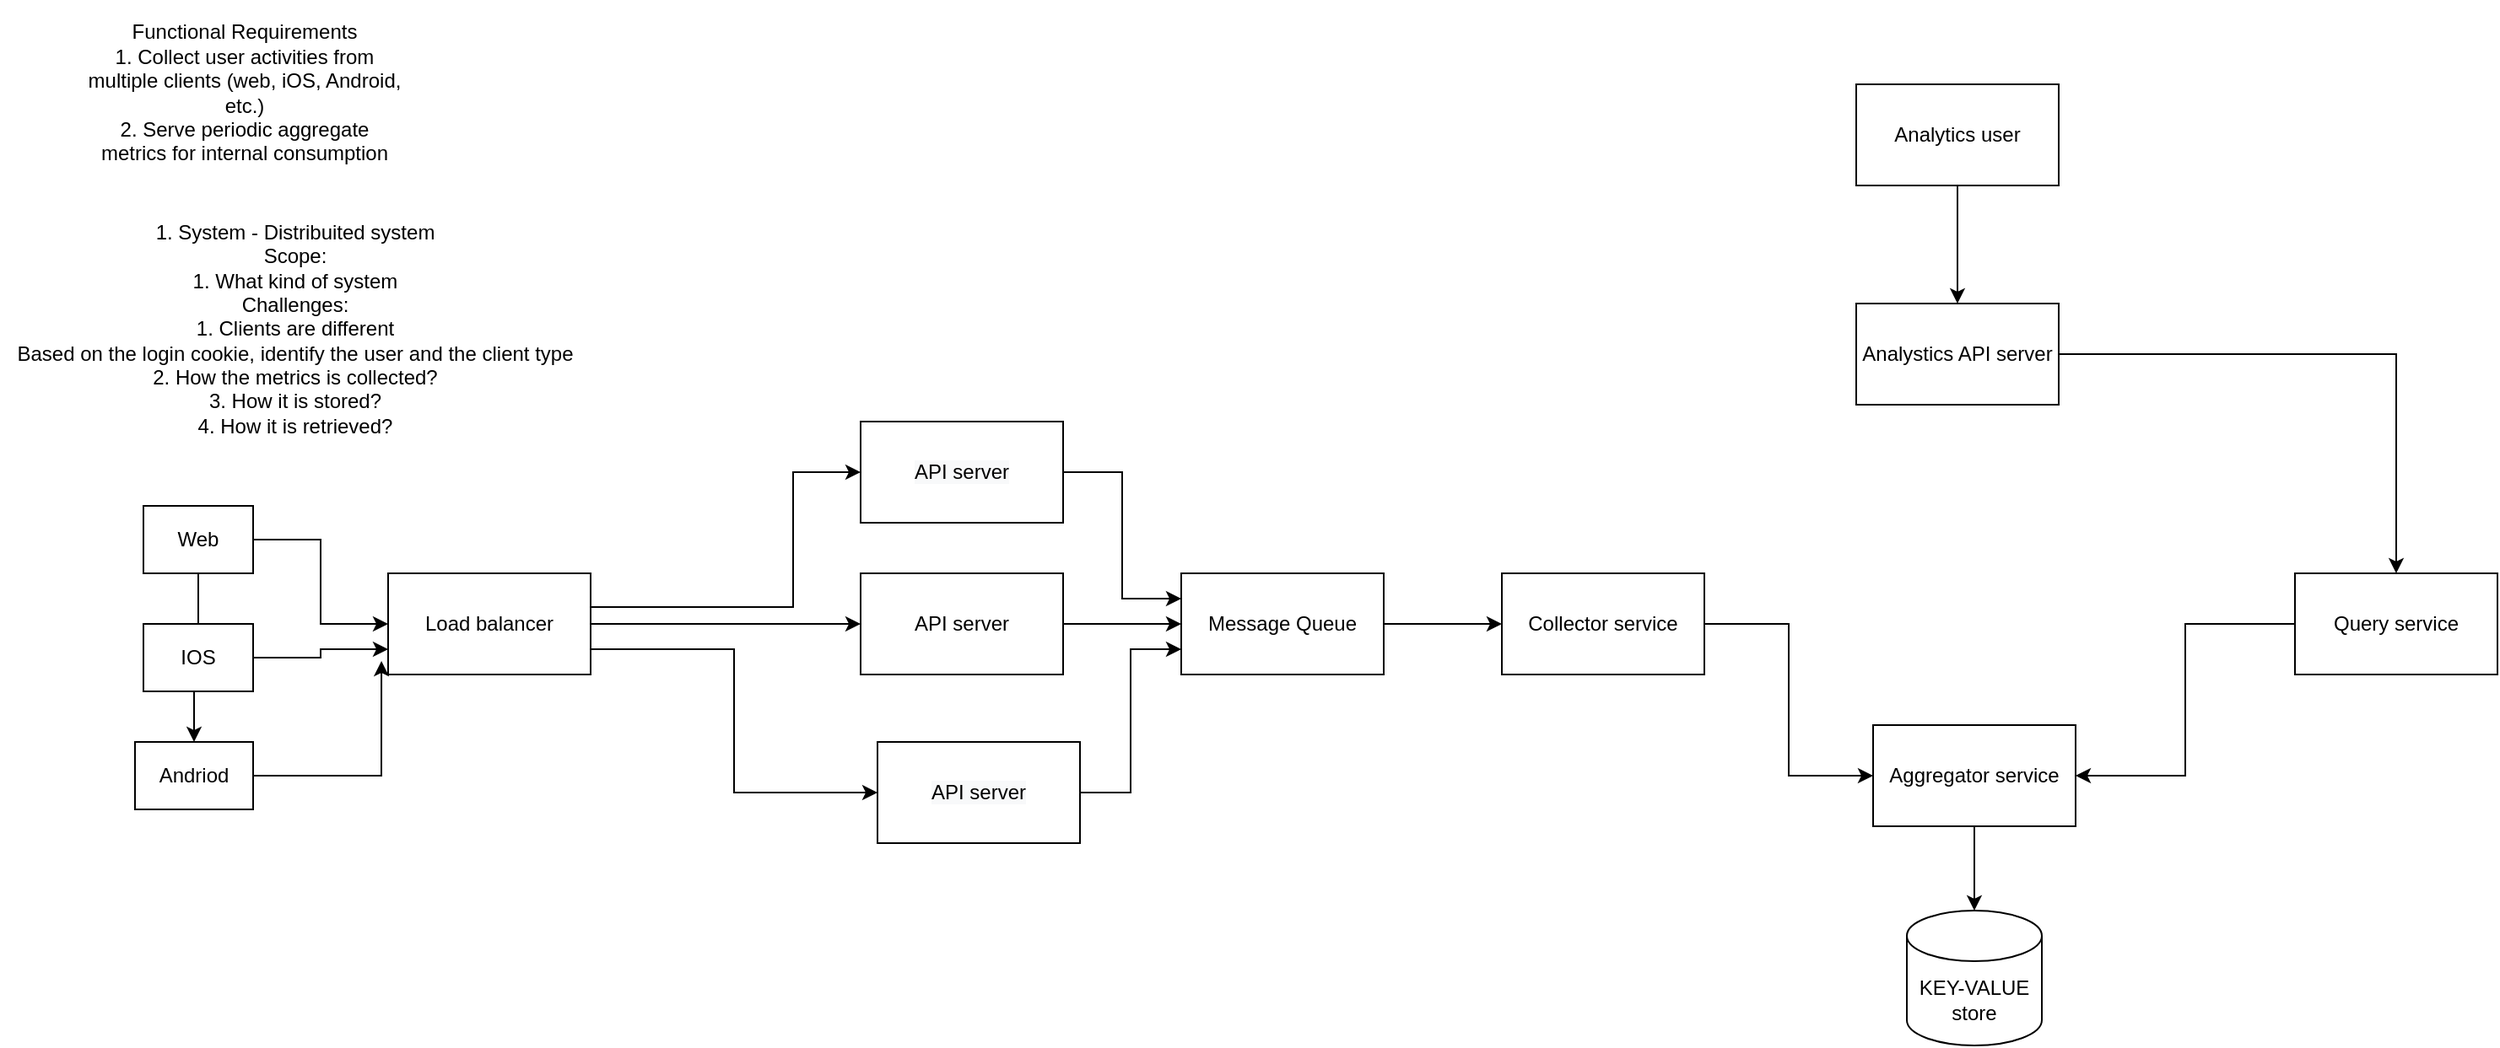 <mxfile version="17.1.2" type="device"><diagram id="Bww1346ra1rNo72jNGC-" name="Page-1"><mxGraphModel dx="1426" dy="846" grid="1" gridSize="10" guides="1" tooltips="1" connect="1" arrows="1" fold="1" page="1" pageScale="1" pageWidth="850" pageHeight="1100" math="0" shadow="0"><root><mxCell id="0"/><mxCell id="1" parent="0"/><mxCell id="iATOyTklY6XzvNIGV0ve-1" value="1. System - Distribuited system&lt;br&gt;Scope:&lt;br&gt;1. What kind of system&lt;br&gt;Challenges:&lt;br&gt;1. Clients are different&lt;br&gt;Based on the login cookie, identify the user and the client type&lt;br&gt;2. How the metrics is collected?&lt;br&gt;3. How it is stored?&lt;br&gt;4. How it is retrieved?" style="text;html=1;strokeColor=none;fillColor=none;align=center;verticalAlign=middle;whiteSpace=wrap;rounded=0;" vertex="1" parent="1"><mxGeometry y="180" width="350" height="130" as="geometry"/></mxCell><mxCell id="iATOyTklY6XzvNIGV0ve-2" value="Functional Requirements&lt;br&gt;1.&amp;nbsp;&lt;span&gt;Collect user activities from multiple clients (web, iOS, Android, etc.)&lt;/span&gt;&lt;div&gt;2. Serve periodic aggregate metrics for internal consumption&lt;/div&gt;" style="text;html=1;strokeColor=none;fillColor=none;align=center;verticalAlign=middle;whiteSpace=wrap;rounded=0;" vertex="1" parent="1"><mxGeometry x="50" y="50" width="190" height="110" as="geometry"/></mxCell><mxCell id="iATOyTklY6XzvNIGV0ve-7" style="edgeStyle=orthogonalEdgeStyle;rounded=0;orthogonalLoop=1;jettySize=auto;html=1;" edge="1" parent="1" source="iATOyTklY6XzvNIGV0ve-3" target="iATOyTklY6XzvNIGV0ve-6"><mxGeometry relative="1" as="geometry"/></mxCell><mxCell id="iATOyTklY6XzvNIGV0ve-10" value="" style="edgeStyle=orthogonalEdgeStyle;rounded=0;orthogonalLoop=1;jettySize=auto;html=1;" edge="1" parent="1" source="iATOyTklY6XzvNIGV0ve-3" target="iATOyTklY6XzvNIGV0ve-5"><mxGeometry relative="1" as="geometry"/></mxCell><mxCell id="iATOyTklY6XzvNIGV0ve-3" value="Web" style="rounded=0;whiteSpace=wrap;html=1;" vertex="1" parent="1"><mxGeometry x="85" y="350" width="65" height="40" as="geometry"/></mxCell><mxCell id="iATOyTklY6XzvNIGV0ve-8" style="edgeStyle=orthogonalEdgeStyle;rounded=0;orthogonalLoop=1;jettySize=auto;html=1;exitX=1;exitY=0.5;exitDx=0;exitDy=0;entryX=0;entryY=0.75;entryDx=0;entryDy=0;" edge="1" parent="1" source="iATOyTklY6XzvNIGV0ve-4" target="iATOyTklY6XzvNIGV0ve-6"><mxGeometry relative="1" as="geometry"><mxPoint x="270" y="400" as="targetPoint"/></mxGeometry></mxCell><mxCell id="iATOyTklY6XzvNIGV0ve-4" value="IOS" style="rounded=0;whiteSpace=wrap;html=1;" vertex="1" parent="1"><mxGeometry x="85" y="420" width="65" height="40" as="geometry"/></mxCell><mxCell id="iATOyTklY6XzvNIGV0ve-9" style="edgeStyle=orthogonalEdgeStyle;rounded=0;orthogonalLoop=1;jettySize=auto;html=1;entryX=-0.033;entryY=0.867;entryDx=0;entryDy=0;entryPerimeter=0;" edge="1" parent="1" source="iATOyTklY6XzvNIGV0ve-5" target="iATOyTklY6XzvNIGV0ve-6"><mxGeometry relative="1" as="geometry"/></mxCell><mxCell id="iATOyTklY6XzvNIGV0ve-5" value="Andriod" style="rounded=0;whiteSpace=wrap;html=1;" vertex="1" parent="1"><mxGeometry x="80" y="490" width="70" height="40" as="geometry"/></mxCell><mxCell id="iATOyTklY6XzvNIGV0ve-14" style="edgeStyle=orthogonalEdgeStyle;rounded=0;orthogonalLoop=1;jettySize=auto;html=1;entryX=0;entryY=0.5;entryDx=0;entryDy=0;" edge="1" parent="1" source="iATOyTklY6XzvNIGV0ve-6" target="iATOyTklY6XzvNIGV0ve-11"><mxGeometry relative="1" as="geometry"><Array as="points"><mxPoint x="470" y="410"/><mxPoint x="470" y="330"/></Array></mxGeometry></mxCell><mxCell id="iATOyTklY6XzvNIGV0ve-15" style="edgeStyle=orthogonalEdgeStyle;rounded=0;orthogonalLoop=1;jettySize=auto;html=1;entryX=0;entryY=0.5;entryDx=0;entryDy=0;" edge="1" parent="1" source="iATOyTklY6XzvNIGV0ve-6" target="iATOyTklY6XzvNIGV0ve-12"><mxGeometry relative="1" as="geometry"/></mxCell><mxCell id="iATOyTklY6XzvNIGV0ve-16" style="edgeStyle=orthogonalEdgeStyle;rounded=0;orthogonalLoop=1;jettySize=auto;html=1;exitX=1;exitY=0.75;exitDx=0;exitDy=0;entryX=0;entryY=0.5;entryDx=0;entryDy=0;" edge="1" parent="1" source="iATOyTklY6XzvNIGV0ve-6" target="iATOyTklY6XzvNIGV0ve-13"><mxGeometry relative="1" as="geometry"/></mxCell><mxCell id="iATOyTklY6XzvNIGV0ve-6" value="Load balancer" style="rounded=0;whiteSpace=wrap;html=1;" vertex="1" parent="1"><mxGeometry x="230" y="390" width="120" height="60" as="geometry"/></mxCell><mxCell id="iATOyTklY6XzvNIGV0ve-18" style="edgeStyle=orthogonalEdgeStyle;rounded=0;orthogonalLoop=1;jettySize=auto;html=1;entryX=0;entryY=0.25;entryDx=0;entryDy=0;" edge="1" parent="1" source="iATOyTklY6XzvNIGV0ve-11" target="iATOyTklY6XzvNIGV0ve-17"><mxGeometry relative="1" as="geometry"/></mxCell><mxCell id="iATOyTklY6XzvNIGV0ve-11" value="&lt;meta charset=&quot;utf-8&quot;&gt;&lt;span style=&quot;color: rgb(0, 0, 0); font-family: helvetica; font-size: 12px; font-style: normal; font-weight: 400; letter-spacing: normal; text-align: center; text-indent: 0px; text-transform: none; word-spacing: 0px; background-color: rgb(248, 249, 250); display: inline; float: none;&quot;&gt;API server&lt;/span&gt;" style="rounded=0;whiteSpace=wrap;html=1;" vertex="1" parent="1"><mxGeometry x="510" y="300" width="120" height="60" as="geometry"/></mxCell><mxCell id="iATOyTklY6XzvNIGV0ve-19" style="edgeStyle=orthogonalEdgeStyle;rounded=0;orthogonalLoop=1;jettySize=auto;html=1;entryX=0;entryY=0.5;entryDx=0;entryDy=0;" edge="1" parent="1" source="iATOyTklY6XzvNIGV0ve-12" target="iATOyTklY6XzvNIGV0ve-17"><mxGeometry relative="1" as="geometry"/></mxCell><mxCell id="iATOyTklY6XzvNIGV0ve-12" value="API server" style="rounded=0;whiteSpace=wrap;html=1;" vertex="1" parent="1"><mxGeometry x="510" y="390" width="120" height="60" as="geometry"/></mxCell><mxCell id="iATOyTklY6XzvNIGV0ve-20" style="edgeStyle=orthogonalEdgeStyle;rounded=0;orthogonalLoop=1;jettySize=auto;html=1;entryX=0;entryY=0.75;entryDx=0;entryDy=0;" edge="1" parent="1" source="iATOyTklY6XzvNIGV0ve-13" target="iATOyTklY6XzvNIGV0ve-17"><mxGeometry relative="1" as="geometry"/></mxCell><mxCell id="iATOyTklY6XzvNIGV0ve-13" value="&lt;meta charset=&quot;utf-8&quot;&gt;&lt;span style=&quot;color: rgb(0, 0, 0); font-family: helvetica; font-size: 12px; font-style: normal; font-weight: 400; letter-spacing: normal; text-align: center; text-indent: 0px; text-transform: none; word-spacing: 0px; background-color: rgb(248, 249, 250); display: inline; float: none;&quot;&gt;API server&lt;/span&gt;" style="rounded=0;whiteSpace=wrap;html=1;" vertex="1" parent="1"><mxGeometry x="520" y="490" width="120" height="60" as="geometry"/></mxCell><mxCell id="iATOyTklY6XzvNIGV0ve-23" style="edgeStyle=orthogonalEdgeStyle;rounded=0;orthogonalLoop=1;jettySize=auto;html=1;entryX=0;entryY=0.5;entryDx=0;entryDy=0;" edge="1" parent="1" source="iATOyTklY6XzvNIGV0ve-17" target="iATOyTklY6XzvNIGV0ve-22"><mxGeometry relative="1" as="geometry"/></mxCell><mxCell id="iATOyTklY6XzvNIGV0ve-17" value="Message Queue" style="rounded=0;whiteSpace=wrap;html=1;" vertex="1" parent="1"><mxGeometry x="700" y="390" width="120" height="60" as="geometry"/></mxCell><mxCell id="iATOyTklY6XzvNIGV0ve-24" style="edgeStyle=orthogonalEdgeStyle;rounded=0;orthogonalLoop=1;jettySize=auto;html=1;entryX=0;entryY=0.5;entryDx=0;entryDy=0;" edge="1" parent="1" source="iATOyTklY6XzvNIGV0ve-22" target="iATOyTklY6XzvNIGV0ve-33"><mxGeometry relative="1" as="geometry"><mxPoint x="950" y="530" as="targetPoint"/></mxGeometry></mxCell><mxCell id="iATOyTklY6XzvNIGV0ve-22" value="Collector service" style="rounded=0;whiteSpace=wrap;html=1;" vertex="1" parent="1"><mxGeometry x="890" y="390" width="120" height="60" as="geometry"/></mxCell><mxCell id="iATOyTklY6XzvNIGV0ve-28" style="edgeStyle=orthogonalEdgeStyle;rounded=0;orthogonalLoop=1;jettySize=auto;html=1;entryX=1;entryY=0.5;entryDx=0;entryDy=0;" edge="1" parent="1" source="iATOyTklY6XzvNIGV0ve-26" target="iATOyTklY6XzvNIGV0ve-33"><mxGeometry relative="1" as="geometry"/></mxCell><mxCell id="iATOyTklY6XzvNIGV0ve-26" value="Query service" style="rounded=0;whiteSpace=wrap;html=1;" vertex="1" parent="1"><mxGeometry x="1360" y="390" width="120" height="60" as="geometry"/></mxCell><mxCell id="iATOyTklY6XzvNIGV0ve-27" value="KEY-VALUE store" style="shape=cylinder3;whiteSpace=wrap;html=1;boundedLbl=1;backgroundOutline=1;size=15;" vertex="1" parent="1"><mxGeometry x="1130" y="590" width="80" height="80" as="geometry"/></mxCell><mxCell id="iATOyTklY6XzvNIGV0ve-32" style="edgeStyle=orthogonalEdgeStyle;rounded=0;orthogonalLoop=1;jettySize=auto;html=1;entryX=0.5;entryY=0;entryDx=0;entryDy=0;" edge="1" parent="1" source="iATOyTklY6XzvNIGV0ve-29" target="iATOyTklY6XzvNIGV0ve-26"><mxGeometry relative="1" as="geometry"/></mxCell><mxCell id="iATOyTklY6XzvNIGV0ve-29" value="Analystics API server" style="rounded=0;whiteSpace=wrap;html=1;" vertex="1" parent="1"><mxGeometry x="1100" y="230" width="120" height="60" as="geometry"/></mxCell><mxCell id="iATOyTklY6XzvNIGV0ve-31" style="edgeStyle=orthogonalEdgeStyle;rounded=0;orthogonalLoop=1;jettySize=auto;html=1;entryX=0.5;entryY=0;entryDx=0;entryDy=0;" edge="1" parent="1" source="iATOyTklY6XzvNIGV0ve-30" target="iATOyTklY6XzvNIGV0ve-29"><mxGeometry relative="1" as="geometry"/></mxCell><mxCell id="iATOyTklY6XzvNIGV0ve-30" value="Analytics user" style="rounded=0;whiteSpace=wrap;html=1;" vertex="1" parent="1"><mxGeometry x="1100" y="100" width="120" height="60" as="geometry"/></mxCell><mxCell id="iATOyTklY6XzvNIGV0ve-34" style="edgeStyle=orthogonalEdgeStyle;rounded=0;orthogonalLoop=1;jettySize=auto;html=1;entryX=0.5;entryY=0;entryDx=0;entryDy=0;entryPerimeter=0;" edge="1" parent="1" source="iATOyTklY6XzvNIGV0ve-33" target="iATOyTklY6XzvNIGV0ve-27"><mxGeometry relative="1" as="geometry"/></mxCell><mxCell id="iATOyTklY6XzvNIGV0ve-33" value="Aggregator service" style="rounded=0;whiteSpace=wrap;html=1;" vertex="1" parent="1"><mxGeometry x="1110" y="480" width="120" height="60" as="geometry"/></mxCell></root></mxGraphModel></diagram></mxfile>